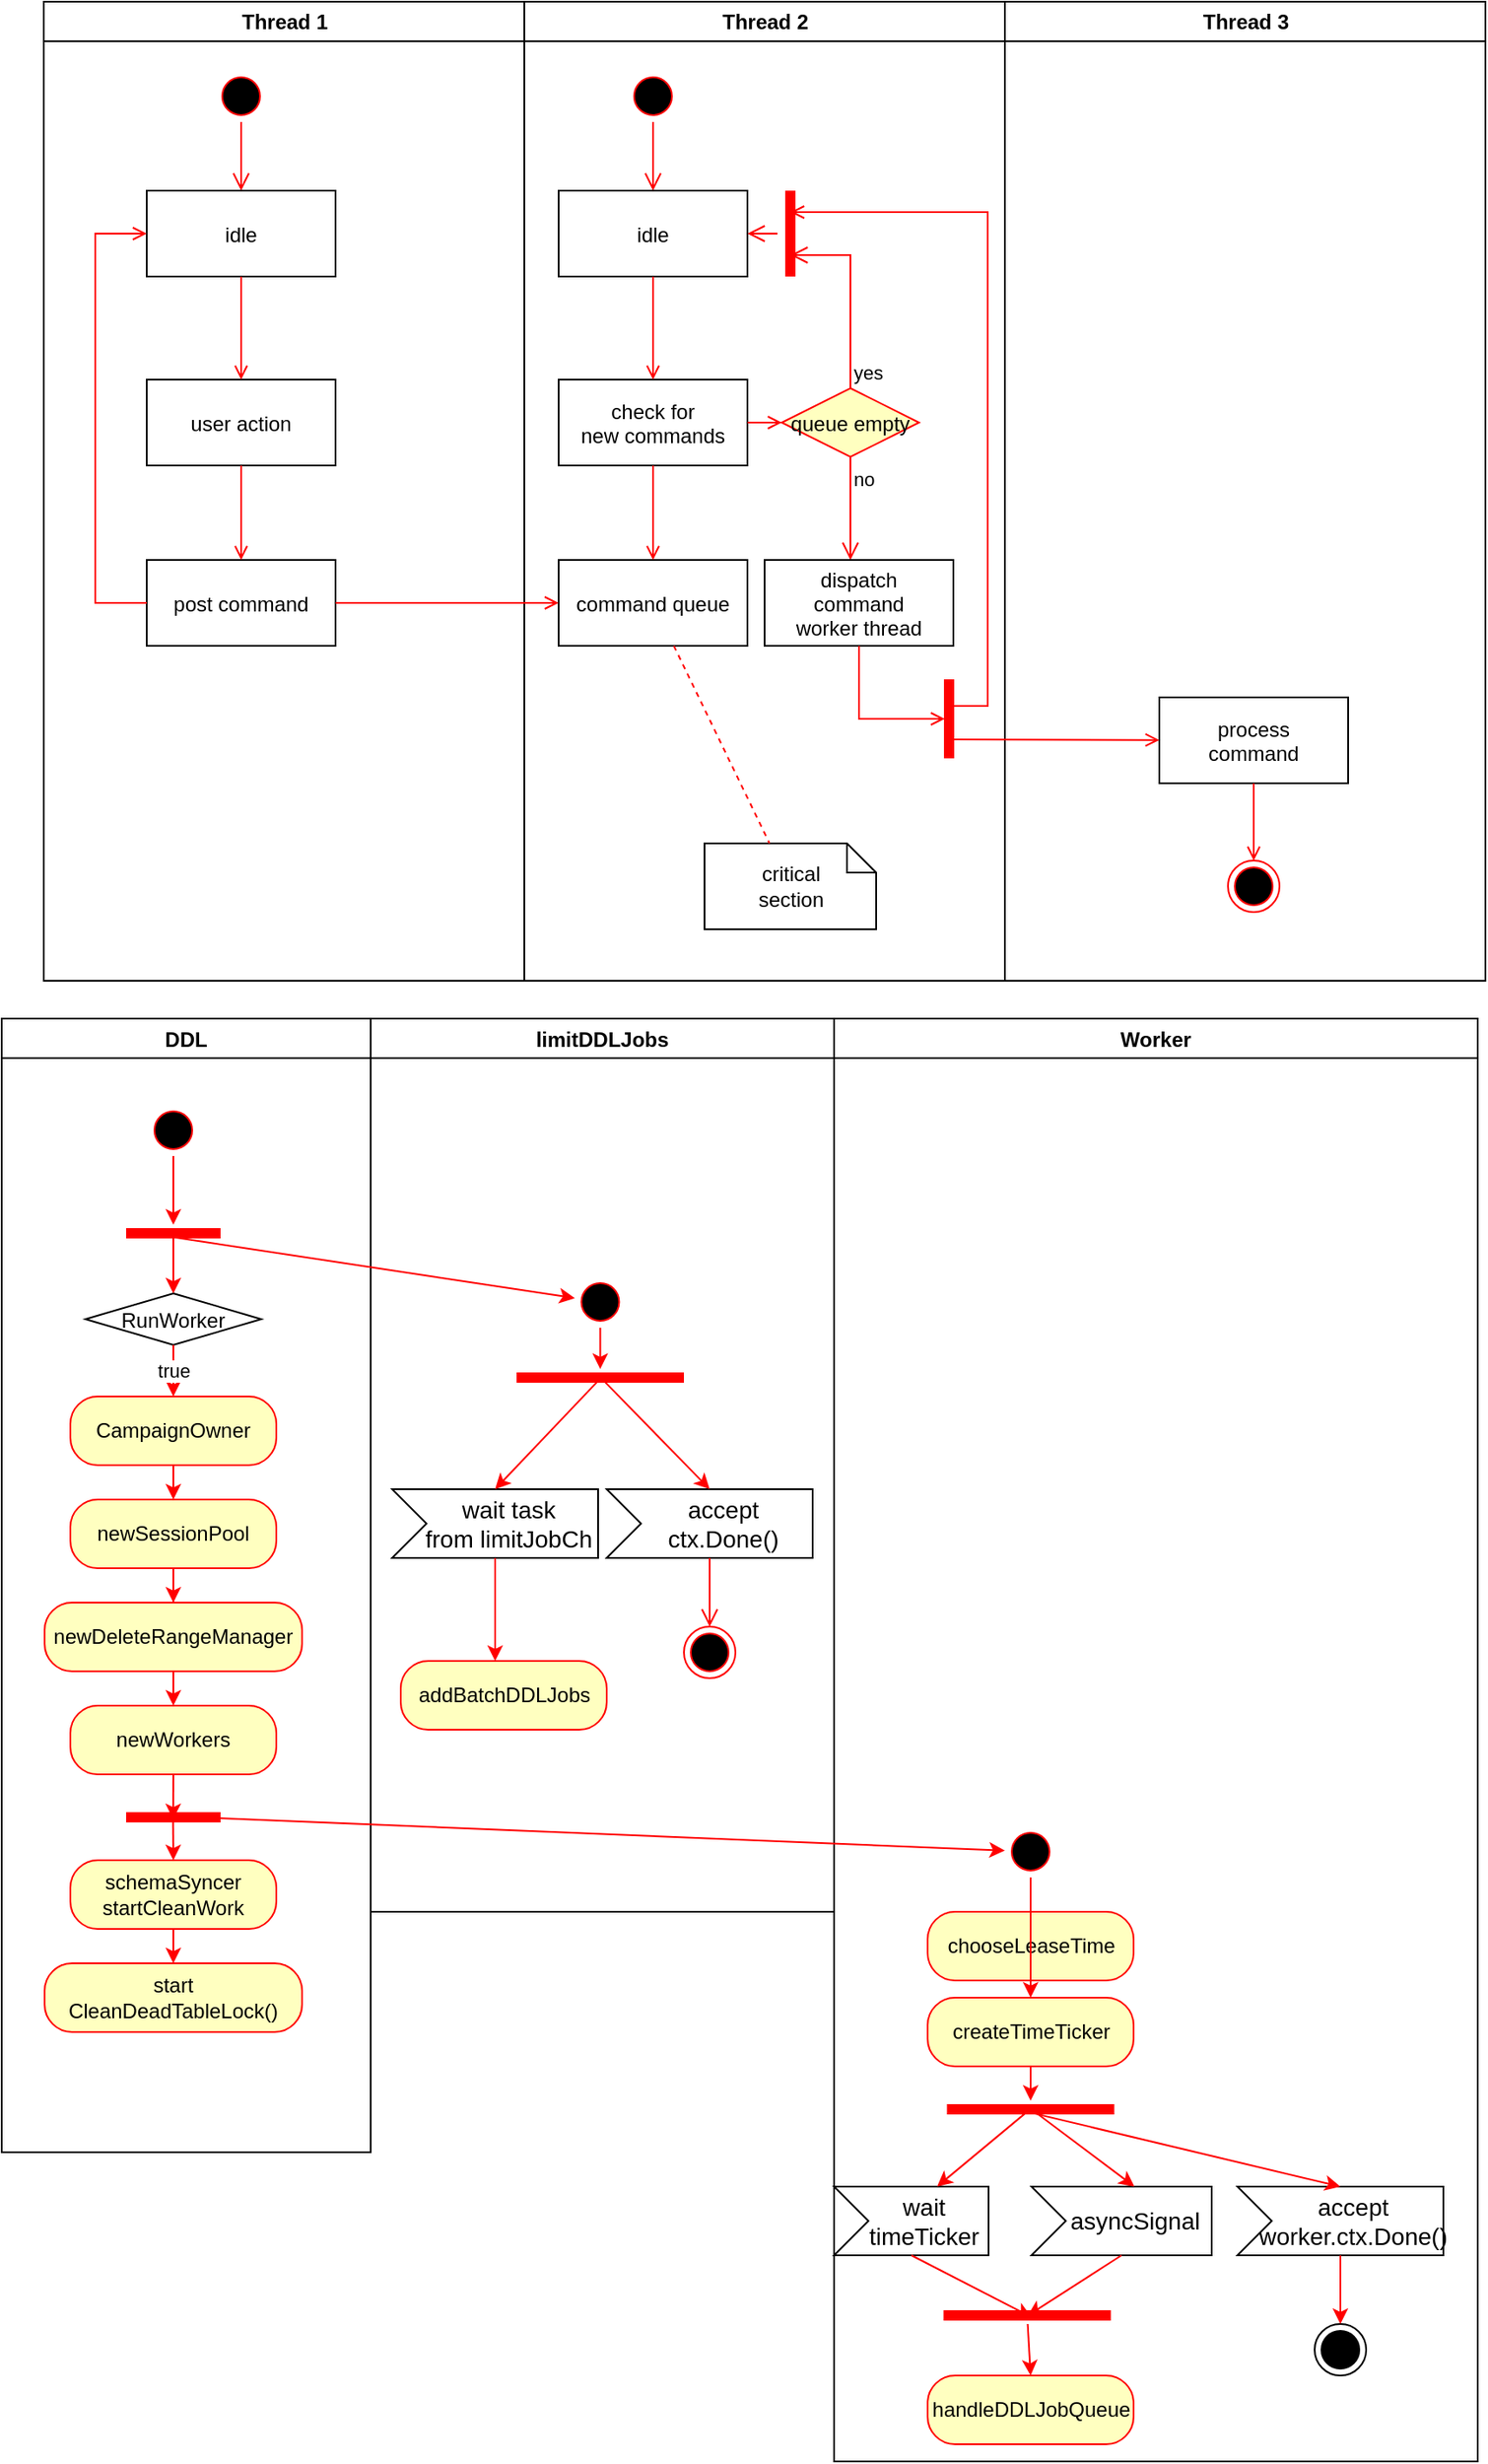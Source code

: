 <mxfile version="14.1.2" type="github">
  <diagram name="Page-1" id="e7e014a7-5840-1c2e-5031-d8a46d1fe8dd">
    <mxGraphModel dx="1061" dy="669" grid="1" gridSize="10" guides="1" tooltips="1" connect="1" arrows="1" fold="1" page="1" pageScale="1" pageWidth="1169" pageHeight="826" background="#ffffff" math="0" shadow="0">
      <root>
        <mxCell id="0" />
        <mxCell id="1" parent="0" />
        <mxCell id="2" value="Thread 1" style="swimlane;whiteSpace=wrap" parent="1" vertex="1">
          <mxGeometry x="164.5" y="128" width="280" height="570" as="geometry" />
        </mxCell>
        <mxCell id="5" value="" style="ellipse;shape=startState;fillColor=#000000;strokeColor=#ff0000;" parent="2" vertex="1">
          <mxGeometry x="100" y="40" width="30" height="30" as="geometry" />
        </mxCell>
        <mxCell id="6" value="" style="edgeStyle=elbowEdgeStyle;elbow=horizontal;verticalAlign=bottom;endArrow=open;endSize=8;strokeColor=#FF0000;endFill=1;rounded=0" parent="2" source="5" target="7" edge="1">
          <mxGeometry x="100" y="40" as="geometry">
            <mxPoint x="115" y="110" as="targetPoint" />
          </mxGeometry>
        </mxCell>
        <mxCell id="7" value="idle" style="" parent="2" vertex="1">
          <mxGeometry x="60" y="110" width="110" height="50" as="geometry" />
        </mxCell>
        <mxCell id="8" value="user action" style="" parent="2" vertex="1">
          <mxGeometry x="60" y="220" width="110" height="50" as="geometry" />
        </mxCell>
        <mxCell id="9" value="" style="endArrow=open;strokeColor=#FF0000;endFill=1;rounded=0" parent="2" source="7" target="8" edge="1">
          <mxGeometry relative="1" as="geometry" />
        </mxCell>
        <mxCell id="10" value="post command" style="" parent="2" vertex="1">
          <mxGeometry x="60" y="325" width="110" height="50" as="geometry" />
        </mxCell>
        <mxCell id="11" value="" style="endArrow=open;strokeColor=#FF0000;endFill=1;rounded=0" parent="2" source="8" target="10" edge="1">
          <mxGeometry relative="1" as="geometry" />
        </mxCell>
        <mxCell id="12" value="" style="edgeStyle=elbowEdgeStyle;elbow=horizontal;strokeColor=#FF0000;endArrow=open;endFill=1;rounded=0" parent="2" source="10" target="7" edge="1">
          <mxGeometry width="100" height="100" relative="1" as="geometry">
            <mxPoint x="160" y="290" as="sourcePoint" />
            <mxPoint x="260" y="190" as="targetPoint" />
            <Array as="points">
              <mxPoint x="30" y="250" />
            </Array>
          </mxGeometry>
        </mxCell>
        <mxCell id="3" value="Thread 2" style="swimlane;whiteSpace=wrap" parent="1" vertex="1">
          <mxGeometry x="444.5" y="128" width="280" height="570" as="geometry" />
        </mxCell>
        <mxCell id="13" value="" style="ellipse;shape=startState;fillColor=#000000;strokeColor=#ff0000;" parent="3" vertex="1">
          <mxGeometry x="60" y="40" width="30" height="30" as="geometry" />
        </mxCell>
        <mxCell id="14" value="" style="edgeStyle=elbowEdgeStyle;elbow=horizontal;verticalAlign=bottom;endArrow=open;endSize=8;strokeColor=#FF0000;endFill=1;rounded=0" parent="3" source="13" target="15" edge="1">
          <mxGeometry x="40" y="20" as="geometry">
            <mxPoint x="55" y="90" as="targetPoint" />
          </mxGeometry>
        </mxCell>
        <mxCell id="15" value="idle" style="" parent="3" vertex="1">
          <mxGeometry x="20" y="110" width="110" height="50" as="geometry" />
        </mxCell>
        <mxCell id="16" value="check for &#xa;new commands" style="" parent="3" vertex="1">
          <mxGeometry x="20" y="220" width="110" height="50" as="geometry" />
        </mxCell>
        <mxCell id="17" value="" style="endArrow=open;strokeColor=#FF0000;endFill=1;rounded=0" parent="3" source="15" target="16" edge="1">
          <mxGeometry relative="1" as="geometry" />
        </mxCell>
        <mxCell id="18" value="command queue" style="" parent="3" vertex="1">
          <mxGeometry x="20" y="325" width="110" height="50" as="geometry" />
        </mxCell>
        <mxCell id="19" value="" style="endArrow=open;strokeColor=#FF0000;endFill=1;rounded=0" parent="3" source="16" target="18" edge="1">
          <mxGeometry relative="1" as="geometry" />
        </mxCell>
        <mxCell id="21" value="queue empty" style="rhombus;fillColor=#ffffc0;strokeColor=#ff0000;" parent="3" vertex="1">
          <mxGeometry x="150" y="225" width="80" height="40" as="geometry" />
        </mxCell>
        <mxCell id="22" value="yes" style="edgeStyle=elbowEdgeStyle;elbow=horizontal;align=left;verticalAlign=bottom;endArrow=open;endSize=8;strokeColor=#FF0000;exitX=0.5;exitY=0;endFill=1;rounded=0;entryX=0.75;entryY=0.5;entryPerimeter=0" parent="3" source="21" target="25" edge="1">
          <mxGeometry x="-1" relative="1" as="geometry">
            <mxPoint x="160" y="150" as="targetPoint" />
            <Array as="points">
              <mxPoint x="190" y="180" />
            </Array>
          </mxGeometry>
        </mxCell>
        <mxCell id="23" value="no" style="edgeStyle=elbowEdgeStyle;elbow=horizontal;align=left;verticalAlign=top;endArrow=open;endSize=8;strokeColor=#FF0000;endFill=1;rounded=0" parent="3" source="21" target="30" edge="1">
          <mxGeometry x="-1" relative="1" as="geometry">
            <mxPoint x="190" y="305" as="targetPoint" />
          </mxGeometry>
        </mxCell>
        <mxCell id="24" value="" style="endArrow=open;strokeColor=#FF0000;endFill=1;rounded=0" parent="3" source="16" target="21" edge="1">
          <mxGeometry relative="1" as="geometry" />
        </mxCell>
        <mxCell id="25" value="" style="shape=line;strokeWidth=6;strokeColor=#ff0000;rotation=90" parent="3" vertex="1">
          <mxGeometry x="130" y="127.5" width="50" height="15" as="geometry" />
        </mxCell>
        <mxCell id="26" value="" style="edgeStyle=elbowEdgeStyle;elbow=horizontal;verticalAlign=bottom;endArrow=open;endSize=8;strokeColor=#FF0000;endFill=1;rounded=0" parent="3" source="25" target="15" edge="1">
          <mxGeometry x="130" y="90" as="geometry">
            <mxPoint x="230" y="140" as="targetPoint" />
          </mxGeometry>
        </mxCell>
        <mxCell id="30" value="dispatch&#xa;command&#xa;worker thread" style="" parent="3" vertex="1">
          <mxGeometry x="140" y="325" width="110" height="50" as="geometry" />
        </mxCell>
        <mxCell id="31" value="critical&#xa;section" style="shape=note;whiteSpace=wrap;size=17" parent="3" vertex="1">
          <mxGeometry x="105" y="490" width="100" height="50" as="geometry" />
        </mxCell>
        <mxCell id="32" value="" style="endArrow=none;strokeColor=#FF0000;endFill=0;rounded=0;dashed=1" parent="3" source="18" target="31" edge="1">
          <mxGeometry relative="1" as="geometry" />
        </mxCell>
        <mxCell id="34" value="" style="whiteSpace=wrap;strokeColor=#FF0000;fillColor=#FF0000" parent="3" vertex="1">
          <mxGeometry x="245" y="395" width="5" height="45" as="geometry" />
        </mxCell>
        <mxCell id="41" value="" style="edgeStyle=elbowEdgeStyle;elbow=horizontal;entryX=0;entryY=0.5;strokeColor=#FF0000;endArrow=open;endFill=1;rounded=0" parent="3" source="30" target="34" edge="1">
          <mxGeometry width="100" height="100" relative="1" as="geometry">
            <mxPoint x="60" y="480" as="sourcePoint" />
            <mxPoint x="160" y="380" as="targetPoint" />
            <Array as="points">
              <mxPoint x="195" y="400" />
            </Array>
          </mxGeometry>
        </mxCell>
        <mxCell id="4" value="Thread 3" style="swimlane;whiteSpace=wrap" parent="1" vertex="1">
          <mxGeometry x="724.5" y="128" width="280" height="570" as="geometry" />
        </mxCell>
        <mxCell id="33" value="process&#xa;command" style="" parent="4" vertex="1">
          <mxGeometry x="90" y="405" width="110" height="50" as="geometry" />
        </mxCell>
        <mxCell id="35" value="" style="edgeStyle=elbowEdgeStyle;elbow=horizontal;strokeColor=#FF0000;endArrow=open;endFill=1;rounded=0;entryX=0.25;entryY=0.5;entryPerimeter=0" parent="4" target="25" edge="1">
          <mxGeometry width="100" height="100" relative="1" as="geometry">
            <mxPoint x="-30" y="410" as="sourcePoint" />
            <mxPoint x="-120" y="120" as="targetPoint" />
            <Array as="points">
              <mxPoint x="-10" y="135" />
            </Array>
          </mxGeometry>
        </mxCell>
        <mxCell id="37" value="" style="edgeStyle=none;strokeColor=#FF0000;endArrow=open;endFill=1;rounded=0" parent="4" target="33" edge="1">
          <mxGeometry width="100" height="100" relative="1" as="geometry">
            <mxPoint x="-30" y="429.5" as="sourcePoint" />
            <mxPoint x="90" y="429.5" as="targetPoint" />
          </mxGeometry>
        </mxCell>
        <mxCell id="38" value="" style="ellipse;shape=endState;fillColor=#000000;strokeColor=#ff0000" parent="4" vertex="1">
          <mxGeometry x="130" y="500" width="30" height="30" as="geometry" />
        </mxCell>
        <mxCell id="39" value="" style="endArrow=open;strokeColor=#FF0000;endFill=1;rounded=0" parent="4" source="33" target="38" edge="1">
          <mxGeometry relative="1" as="geometry" />
        </mxCell>
        <mxCell id="20" value="" style="endArrow=open;strokeColor=#FF0000;endFill=1;rounded=0" parent="1" source="10" target="18" edge="1">
          <mxGeometry relative="1" as="geometry" />
        </mxCell>
        <mxCell id="C7zNG7mBXdTVihx_3gqO-172" value="limitDDLJobs" style="swimlane;" parent="1" vertex="1">
          <mxGeometry x="355" y="720" width="270" height="520" as="geometry" />
        </mxCell>
        <mxCell id="C7zNG7mBXdTVihx_3gqO-182" value="" style="ellipse;html=1;shape=startState;fillColor=#000000;strokeColor=#ff0000;" parent="C7zNG7mBXdTVihx_3gqO-172" vertex="1">
          <mxGeometry x="118.75" y="150" width="30" height="30" as="geometry" />
        </mxCell>
        <mxCell id="C7zNG7mBXdTVihx_3gqO-184" value="" style="shape=line;html=1;strokeWidth=6;strokeColor=#ff0000;" parent="C7zNG7mBXdTVihx_3gqO-172" vertex="1">
          <mxGeometry x="85" y="204" width="97.5" height="10" as="geometry" />
        </mxCell>
        <mxCell id="C7zNG7mBXdTVihx_3gqO-189" value="&lt;div&gt;accept &lt;br&gt;&lt;/div&gt;&lt;div&gt;ctx.Done()&lt;/div&gt;" style="html=1;shape=mxgraph.infographic.ribbonSimple;notch1=20;notch2=0;align=center;verticalAlign=middle;fontSize=14;fontStyle=0;fillColor=#FFFFFF;flipH=0;spacingRight=0;spacingLeft=14;" parent="C7zNG7mBXdTVihx_3gqO-172" vertex="1">
          <mxGeometry x="137.5" y="274" width="120" height="40" as="geometry" />
        </mxCell>
        <mxCell id="C7zNG7mBXdTVihx_3gqO-191" value="" style="ellipse;html=1;shape=endState;fillColor=#000000;strokeColor=#ff0000;" parent="C7zNG7mBXdTVihx_3gqO-172" vertex="1">
          <mxGeometry x="182.5" y="354" width="30" height="30" as="geometry" />
        </mxCell>
        <mxCell id="C7zNG7mBXdTVihx_3gqO-194" value="" style="edgeStyle=orthogonalEdgeStyle;html=1;verticalAlign=bottom;endArrow=open;endSize=8;strokeColor=#ff0000;entryX=0.5;entryY=0;entryDx=0;entryDy=0;" parent="C7zNG7mBXdTVihx_3gqO-172" target="C7zNG7mBXdTVihx_3gqO-191" edge="1">
          <mxGeometry relative="1" as="geometry">
            <mxPoint x="222.5" y="409" as="targetPoint" />
            <mxPoint x="197.5" y="314" as="sourcePoint" />
            <Array as="points">
              <mxPoint x="197.5" y="324" />
              <mxPoint x="197.5" y="324" />
            </Array>
          </mxGeometry>
        </mxCell>
        <mxCell id="C7zNG7mBXdTVihx_3gqO-195" value="&lt;div&gt;wait task &lt;br&gt;&lt;/div&gt;&lt;div&gt;from limitJobCh&lt;/div&gt;" style="html=1;shape=mxgraph.infographic.ribbonSimple;notch1=20;notch2=0;align=center;verticalAlign=middle;fontSize=14;fontStyle=0;fillColor=#FFFFFF;flipH=0;spacingRight=0;spacingLeft=14;" parent="C7zNG7mBXdTVihx_3gqO-172" vertex="1">
          <mxGeometry x="12.5" y="274" width="120" height="40" as="geometry" />
        </mxCell>
        <mxCell id="C7zNG7mBXdTVihx_3gqO-197" value="addBatchDDLJobs" style="rounded=1;whiteSpace=wrap;html=1;arcSize=40;fontColor=#000000;fillColor=#ffffc0;strokeColor=#ff0000;" parent="C7zNG7mBXdTVihx_3gqO-172" vertex="1">
          <mxGeometry x="17.5" y="374" width="120" height="40" as="geometry" />
        </mxCell>
        <mxCell id="C7zNG7mBXdTVihx_3gqO-204" value="" style="edgeStyle=segmentEdgeStyle;endArrow=classic;html=1;exitX=0;exitY=0;exitDx=60;exitDy=40;exitPerimeter=0;strokeColor=#FF0000;" parent="C7zNG7mBXdTVihx_3gqO-172" source="C7zNG7mBXdTVihx_3gqO-195" target="C7zNG7mBXdTVihx_3gqO-197" edge="1">
          <mxGeometry width="50" height="50" relative="1" as="geometry">
            <mxPoint x="142.5" y="214" as="sourcePoint" />
            <mxPoint x="192.5" y="164" as="targetPoint" />
            <Array as="points">
              <mxPoint x="72.5" y="344" />
              <mxPoint x="72.5" y="344" />
            </Array>
          </mxGeometry>
        </mxCell>
        <mxCell id="C7zNG7mBXdTVihx_3gqO-209" value="" style="endArrow=classic;html=1;strokeColor=#FF0000;exitX=0.492;exitY=0.644;exitDx=0;exitDy=0;exitPerimeter=0;entryX=0;entryY=0;entryDx=60;entryDy=0;entryPerimeter=0;" parent="C7zNG7mBXdTVihx_3gqO-172" source="C7zNG7mBXdTVihx_3gqO-184" target="C7zNG7mBXdTVihx_3gqO-195" edge="1">
          <mxGeometry width="50" height="50" relative="1" as="geometry">
            <mxPoint x="45" y="180" as="sourcePoint" />
            <mxPoint x="95" y="130" as="targetPoint" />
          </mxGeometry>
        </mxCell>
        <mxCell id="C7zNG7mBXdTVihx_3gqO-210" value="" style="endArrow=classic;html=1;strokeColor=#FF0000;exitX=0.5;exitY=1;exitDx=0;exitDy=0;" parent="C7zNG7mBXdTVihx_3gqO-172" source="C7zNG7mBXdTVihx_3gqO-182" target="C7zNG7mBXdTVihx_3gqO-184" edge="1">
          <mxGeometry width="50" height="50" relative="1" as="geometry">
            <mxPoint x="45" y="180" as="sourcePoint" />
            <mxPoint x="95" y="130" as="targetPoint" />
          </mxGeometry>
        </mxCell>
        <mxCell id="C7zNG7mBXdTVihx_3gqO-211" value="" style="endArrow=classic;html=1;strokeColor=#FF0000;entryX=0;entryY=0;entryDx=60;entryDy=0;entryPerimeter=0;exitX=0.503;exitY=0.505;exitDx=0;exitDy=0;exitPerimeter=0;" parent="C7zNG7mBXdTVihx_3gqO-172" source="C7zNG7mBXdTVihx_3gqO-184" target="C7zNG7mBXdTVihx_3gqO-189" edge="1">
          <mxGeometry width="50" height="50" relative="1" as="geometry">
            <mxPoint x="145" y="214" as="sourcePoint" />
            <mxPoint x="95" y="130" as="targetPoint" />
          </mxGeometry>
        </mxCell>
        <mxCell id="C7zNG7mBXdTVihx_3gqO-181" value="DDL" style="swimlane;" parent="1" vertex="1">
          <mxGeometry x="140" y="720" width="215" height="660" as="geometry" />
        </mxCell>
        <mxCell id="C7zNG7mBXdTVihx_3gqO-205" value="" style="ellipse;html=1;shape=startState;fillColor=#000000;strokeColor=#ff0000;" parent="C7zNG7mBXdTVihx_3gqO-181" vertex="1">
          <mxGeometry x="85" y="50" width="30" height="30" as="geometry" />
        </mxCell>
        <mxCell id="C7zNG7mBXdTVihx_3gqO-206" value="" style="shape=line;html=1;strokeWidth=6;strokeColor=#ff0000;" parent="C7zNG7mBXdTVihx_3gqO-181" vertex="1">
          <mxGeometry x="72.5" y="120" width="55" height="10" as="geometry" />
        </mxCell>
        <mxCell id="C7zNG7mBXdTVihx_3gqO-208" value="" style="endArrow=classic;html=1;strokeColor=#FF0000;exitX=0.5;exitY=1;exitDx=0;exitDy=0;" parent="C7zNG7mBXdTVihx_3gqO-181" source="C7zNG7mBXdTVihx_3gqO-205" target="C7zNG7mBXdTVihx_3gqO-206" edge="1">
          <mxGeometry width="50" height="50" relative="1" as="geometry">
            <mxPoint x="260" y="180" as="sourcePoint" />
            <mxPoint x="310" y="130" as="targetPoint" />
          </mxGeometry>
        </mxCell>
        <mxCell id="C7zNG7mBXdTVihx_3gqO-214" value="RunWorker" style="rhombus;" parent="C7zNG7mBXdTVihx_3gqO-181" vertex="1">
          <mxGeometry x="48.75" y="160" width="102.5" height="30" as="geometry" />
        </mxCell>
        <mxCell id="6bnDz3Qxxi9Tlb1j_jJj-42" value="newSessionPool" style="rounded=1;whiteSpace=wrap;html=1;arcSize=40;fontColor=#000000;fillColor=#ffffc0;strokeColor=#ff0000;" vertex="1" parent="C7zNG7mBXdTVihx_3gqO-181">
          <mxGeometry x="40" y="280" width="120" height="40" as="geometry" />
        </mxCell>
        <mxCell id="6bnDz3Qxxi9Tlb1j_jJj-43" value="newDeleteRangeManager" style="whiteSpace=wrap;html=1;rounded=1;strokeColor=#ff0000;fillColor=#ffffc0;arcSize=40;" vertex="1" parent="C7zNG7mBXdTVihx_3gqO-181">
          <mxGeometry x="25" y="340" width="150" height="40" as="geometry" />
        </mxCell>
        <mxCell id="6bnDz3Qxxi9Tlb1j_jJj-44" value="" style="edgeStyle=orthogonalEdgeStyle;rounded=0;orthogonalLoop=1;jettySize=auto;html=1;strokeColor=#FF0000;" edge="1" parent="C7zNG7mBXdTVihx_3gqO-181" source="6bnDz3Qxxi9Tlb1j_jJj-42" target="6bnDz3Qxxi9Tlb1j_jJj-43">
          <mxGeometry relative="1" as="geometry" />
        </mxCell>
        <mxCell id="6bnDz3Qxxi9Tlb1j_jJj-45" value="newWorkers" style="rounded=1;whiteSpace=wrap;html=1;arcSize=40;fontColor=#000000;fillColor=#ffffc0;strokeColor=#ff0000;" vertex="1" parent="C7zNG7mBXdTVihx_3gqO-181">
          <mxGeometry x="40" y="400" width="120" height="40" as="geometry" />
        </mxCell>
        <mxCell id="6bnDz3Qxxi9Tlb1j_jJj-47" value="" style="endArrow=classic;html=1;strokeColor=#FF0000;exitX=0.5;exitY=1;exitDx=0;exitDy=0;entryX=0.5;entryY=0;entryDx=0;entryDy=0;" edge="1" parent="C7zNG7mBXdTVihx_3gqO-181" source="6bnDz3Qxxi9Tlb1j_jJj-43" target="6bnDz3Qxxi9Tlb1j_jJj-45">
          <mxGeometry width="50" height="50" relative="1" as="geometry">
            <mxPoint x="270" y="330" as="sourcePoint" />
            <mxPoint x="320" y="280" as="targetPoint" />
          </mxGeometry>
        </mxCell>
        <mxCell id="6bnDz3Qxxi9Tlb1j_jJj-49" value="" style="shape=line;html=1;strokeWidth=6;strokeColor=#ff0000;" vertex="1" parent="C7zNG7mBXdTVihx_3gqO-181">
          <mxGeometry x="72.5" y="460" width="55" height="10" as="geometry" />
        </mxCell>
        <mxCell id="6bnDz3Qxxi9Tlb1j_jJj-50" value="" style="endArrow=classic;html=1;strokeColor=#FF0000;exitX=0.5;exitY=1;exitDx=0;exitDy=0;entryX=0.498;entryY=0.61;entryDx=0;entryDy=0;entryPerimeter=0;" edge="1" parent="C7zNG7mBXdTVihx_3gqO-181" source="6bnDz3Qxxi9Tlb1j_jJj-45" target="6bnDz3Qxxi9Tlb1j_jJj-49">
          <mxGeometry width="50" height="50" relative="1" as="geometry">
            <mxPoint x="370" y="320" as="sourcePoint" />
            <mxPoint x="100" y="430" as="targetPoint" />
          </mxGeometry>
        </mxCell>
        <mxCell id="6bnDz3Qxxi9Tlb1j_jJj-53" value="CampaignOwner" style="rounded=1;whiteSpace=wrap;html=1;arcSize=40;fontColor=#000000;fillColor=#ffffc0;strokeColor=#ff0000;" vertex="1" parent="C7zNG7mBXdTVihx_3gqO-181">
          <mxGeometry x="40" y="220" width="120" height="40" as="geometry" />
        </mxCell>
        <mxCell id="6bnDz3Qxxi9Tlb1j_jJj-55" value="&lt;div&gt;true&lt;/div&gt;" style="endArrow=classic;html=1;strokeColor=#FF0000;exitX=0.5;exitY=1;exitDx=0;exitDy=0;entryX=0.5;entryY=0;entryDx=0;entryDy=0;" edge="1" parent="C7zNG7mBXdTVihx_3gqO-181" source="C7zNG7mBXdTVihx_3gqO-214" target="6bnDz3Qxxi9Tlb1j_jJj-53">
          <mxGeometry width="50" height="50" relative="1" as="geometry">
            <mxPoint x="170" y="330" as="sourcePoint" />
            <mxPoint x="220" y="280" as="targetPoint" />
          </mxGeometry>
        </mxCell>
        <mxCell id="6bnDz3Qxxi9Tlb1j_jJj-56" value="" style="endArrow=classic;html=1;strokeColor=#FF0000;exitX=0.5;exitY=1;exitDx=0;exitDy=0;" edge="1" parent="C7zNG7mBXdTVihx_3gqO-181" source="6bnDz3Qxxi9Tlb1j_jJj-53" target="6bnDz3Qxxi9Tlb1j_jJj-42">
          <mxGeometry width="50" height="50" relative="1" as="geometry">
            <mxPoint x="170" y="360" as="sourcePoint" />
            <mxPoint x="220" y="310" as="targetPoint" />
          </mxGeometry>
        </mxCell>
        <mxCell id="6bnDz3Qxxi9Tlb1j_jJj-78" value="&lt;div&gt;schemaSyncer&lt;/div&gt;&lt;div&gt;startCleanWork&lt;br&gt;&lt;/div&gt;" style="rounded=1;whiteSpace=wrap;html=1;arcSize=40;fontColor=#000000;fillColor=#ffffc0;strokeColor=#ff0000;" vertex="1" parent="C7zNG7mBXdTVihx_3gqO-181">
          <mxGeometry x="40" y="490" width="120" height="40" as="geometry" />
        </mxCell>
        <mxCell id="6bnDz3Qxxi9Tlb1j_jJj-79" value="&lt;div&gt;start&lt;/div&gt;&lt;div&gt;CleanDeadTableLock()&lt;/div&gt;" style="rounded=1;whiteSpace=wrap;html=1;arcSize=40;fontColor=#000000;fillColor=#ffffc0;strokeColor=#ff0000;" vertex="1" parent="C7zNG7mBXdTVihx_3gqO-181">
          <mxGeometry x="25" y="550" width="150" height="40" as="geometry" />
        </mxCell>
        <mxCell id="6bnDz3Qxxi9Tlb1j_jJj-81" value="" style="endArrow=classic;html=1;strokeColor=#FF0000;exitX=0.497;exitY=0.767;exitDx=0;exitDy=0;exitPerimeter=0;entryX=0.5;entryY=0;entryDx=0;entryDy=0;" edge="1" parent="C7zNG7mBXdTVihx_3gqO-181" source="6bnDz3Qxxi9Tlb1j_jJj-49" target="6bnDz3Qxxi9Tlb1j_jJj-78">
          <mxGeometry width="50" height="50" relative="1" as="geometry">
            <mxPoint x="370" y="420" as="sourcePoint" />
            <mxPoint x="420" y="370" as="targetPoint" />
          </mxGeometry>
        </mxCell>
        <mxCell id="6bnDz3Qxxi9Tlb1j_jJj-82" value="" style="endArrow=classic;html=1;strokeColor=#FF0000;exitX=0.5;exitY=1;exitDx=0;exitDy=0;" edge="1" parent="C7zNG7mBXdTVihx_3gqO-181" source="6bnDz3Qxxi9Tlb1j_jJj-78" target="6bnDz3Qxxi9Tlb1j_jJj-79">
          <mxGeometry width="50" height="50" relative="1" as="geometry">
            <mxPoint x="370" y="420" as="sourcePoint" />
            <mxPoint x="420" y="370" as="targetPoint" />
          </mxGeometry>
        </mxCell>
        <mxCell id="C7zNG7mBXdTVihx_3gqO-212" value="" style="endArrow=classic;html=1;strokeColor=#FF0000;exitX=0.512;exitY=0.738;exitDx=0;exitDy=0;exitPerimeter=0;" parent="1" source="C7zNG7mBXdTVihx_3gqO-206" target="C7zNG7mBXdTVihx_3gqO-182" edge="1">
          <mxGeometry width="50" height="50" relative="1" as="geometry">
            <mxPoint x="300" y="920" as="sourcePoint" />
            <mxPoint x="350" y="870" as="targetPoint" />
          </mxGeometry>
        </mxCell>
        <mxCell id="C7zNG7mBXdTVihx_3gqO-213" value="" style="endArrow=classic;html=1;strokeColor=#FF0000;entryX=0.5;entryY=0;entryDx=0;entryDy=0;" parent="1" target="C7zNG7mBXdTVihx_3gqO-214" edge="1">
          <mxGeometry width="50" height="50" relative="1" as="geometry">
            <mxPoint x="240" y="845" as="sourcePoint" />
            <mxPoint x="240" y="900" as="targetPoint" />
          </mxGeometry>
        </mxCell>
        <mxCell id="6bnDz3Qxxi9Tlb1j_jJj-46" value="Worker" style="swimlane;" vertex="1" parent="1">
          <mxGeometry x="625" y="720" width="375" height="840" as="geometry" />
        </mxCell>
        <mxCell id="6bnDz3Qxxi9Tlb1j_jJj-51" value="" style="ellipse;html=1;shape=startState;fillColor=#000000;strokeColor=#ff0000;" vertex="1" parent="6bnDz3Qxxi9Tlb1j_jJj-46">
          <mxGeometry x="99.5" y="470" width="30" height="30" as="geometry" />
        </mxCell>
        <mxCell id="6bnDz3Qxxi9Tlb1j_jJj-59" value="" style="shape=line;html=1;strokeWidth=6;strokeColor=#ff0000;" vertex="1" parent="6bnDz3Qxxi9Tlb1j_jJj-46">
          <mxGeometry x="65.75" y="630" width="97.5" height="10" as="geometry" />
        </mxCell>
        <mxCell id="6bnDz3Qxxi9Tlb1j_jJj-60" value="" style="endArrow=classic;html=1;strokeColor=#FF0000;exitX=0.5;exitY=1;exitDx=0;exitDy=0;" edge="1" parent="6bnDz3Qxxi9Tlb1j_jJj-46" source="6bnDz3Qxxi9Tlb1j_jJj-76" target="6bnDz3Qxxi9Tlb1j_jJj-59">
          <mxGeometry width="50" height="50" relative="1" as="geometry">
            <mxPoint x="-85" y="520" as="sourcePoint" />
            <mxPoint x="-35" y="470" as="targetPoint" />
          </mxGeometry>
        </mxCell>
        <mxCell id="6bnDz3Qxxi9Tlb1j_jJj-61" value="&lt;div&gt;wait &lt;br&gt;&lt;/div&gt;&lt;div&gt;timeTicker&lt;/div&gt;" style="html=1;shape=mxgraph.infographic.ribbonSimple;notch1=20;notch2=0;align=center;verticalAlign=middle;fontSize=14;fontStyle=0;fillColor=#FFFFFF;flipH=0;spacingRight=0;spacingLeft=14;" vertex="1" parent="6bnDz3Qxxi9Tlb1j_jJj-46">
          <mxGeometry y="680" width="90" height="40" as="geometry" />
        </mxCell>
        <mxCell id="6bnDz3Qxxi9Tlb1j_jJj-62" value="chooseLeaseTime" style="rounded=1;whiteSpace=wrap;html=1;arcSize=40;fontColor=#000000;fillColor=#ffffc0;strokeColor=#ff0000;" vertex="1" parent="6bnDz3Qxxi9Tlb1j_jJj-46">
          <mxGeometry x="54.5" y="520" width="120" height="40" as="geometry" />
        </mxCell>
        <mxCell id="6bnDz3Qxxi9Tlb1j_jJj-63" value="" style="endArrow=classic;html=1;strokeColor=#FF0000;exitX=0.479;exitY=0.643;exitDx=0;exitDy=0;exitPerimeter=0;entryX=0;entryY=0;entryDx=60;entryDy=0;entryPerimeter=0;" edge="1" parent="6bnDz3Qxxi9Tlb1j_jJj-46" source="6bnDz3Qxxi9Tlb1j_jJj-59" target="6bnDz3Qxxi9Tlb1j_jJj-61">
          <mxGeometry width="50" height="50" relative="1" as="geometry">
            <mxPoint x="-85" y="590" as="sourcePoint" />
            <mxPoint x="-35" y="540" as="targetPoint" />
          </mxGeometry>
        </mxCell>
        <mxCell id="6bnDz3Qxxi9Tlb1j_jJj-64" value="asyncSignal" style="html=1;shape=mxgraph.infographic.ribbonSimple;notch1=20;notch2=0;align=center;verticalAlign=middle;fontSize=14;fontStyle=0;fillColor=#FFFFFF;flipH=0;spacingRight=0;spacingLeft=14;" vertex="1" parent="6bnDz3Qxxi9Tlb1j_jJj-46">
          <mxGeometry x="115" y="680" width="105" height="40" as="geometry" />
        </mxCell>
        <mxCell id="6bnDz3Qxxi9Tlb1j_jJj-65" value="" style="endArrow=classic;html=1;strokeColor=#FF0000;entryX=0;entryY=0;entryDx=60;entryDy=0;entryPerimeter=0;" edge="1" parent="6bnDz3Qxxi9Tlb1j_jJj-46" target="6bnDz3Qxxi9Tlb1j_jJj-64">
          <mxGeometry width="50" height="50" relative="1" as="geometry">
            <mxPoint x="115" y="635" as="sourcePoint" />
            <mxPoint x="-35" y="490" as="targetPoint" />
          </mxGeometry>
        </mxCell>
        <mxCell id="6bnDz3Qxxi9Tlb1j_jJj-66" value="&lt;div&gt;accept &lt;br&gt;&lt;/div&gt;&lt;div&gt;worker.ctx.Done()&lt;/div&gt;" style="html=1;shape=mxgraph.infographic.ribbonSimple;notch1=20;notch2=0;align=center;verticalAlign=middle;fontSize=14;fontStyle=0;fillColor=#FFFFFF;flipH=0;spacingRight=0;spacingLeft=14;" vertex="1" parent="6bnDz3Qxxi9Tlb1j_jJj-46">
          <mxGeometry x="235" y="680" width="120" height="40" as="geometry" />
        </mxCell>
        <mxCell id="6bnDz3Qxxi9Tlb1j_jJj-67" value="" style="endArrow=classic;html=1;strokeColor=#FF0000;exitX=0.467;exitY=0.618;exitDx=0;exitDy=0;exitPerimeter=0;entryX=0;entryY=0;entryDx=60;entryDy=0;entryPerimeter=0;" edge="1" parent="6bnDz3Qxxi9Tlb1j_jJj-46" source="6bnDz3Qxxi9Tlb1j_jJj-59" target="6bnDz3Qxxi9Tlb1j_jJj-66">
          <mxGeometry width="50" height="50" relative="1" as="geometry">
            <mxPoint x="-265" y="540" as="sourcePoint" />
            <mxPoint x="-215" y="490" as="targetPoint" />
          </mxGeometry>
        </mxCell>
        <mxCell id="6bnDz3Qxxi9Tlb1j_jJj-68" value="handleDDLJobQueue" style="rounded=1;whiteSpace=wrap;html=1;arcSize=40;fontColor=#000000;fillColor=#ffffc0;strokeColor=#ff0000;" vertex="1" parent="6bnDz3Qxxi9Tlb1j_jJj-46">
          <mxGeometry x="54.5" y="790" width="120" height="40" as="geometry" />
        </mxCell>
        <mxCell id="6bnDz3Qxxi9Tlb1j_jJj-69" value="" style="shape=line;html=1;strokeWidth=6;strokeColor=#ff0000;" vertex="1" parent="6bnDz3Qxxi9Tlb1j_jJj-46">
          <mxGeometry x="63.75" y="750" width="97.5" height="10" as="geometry" />
        </mxCell>
        <mxCell id="6bnDz3Qxxi9Tlb1j_jJj-70" value="" style="endArrow=classic;html=1;strokeColor=#FF0000;exitX=0;exitY=0;exitDx=45;exitDy=40;exitPerimeter=0;" edge="1" parent="6bnDz3Qxxi9Tlb1j_jJj-46" source="6bnDz3Qxxi9Tlb1j_jJj-61">
          <mxGeometry width="50" height="50" relative="1" as="geometry">
            <mxPoint x="-125" y="620" as="sourcePoint" />
            <mxPoint x="115" y="756" as="targetPoint" />
          </mxGeometry>
        </mxCell>
        <mxCell id="6bnDz3Qxxi9Tlb1j_jJj-71" value="" style="endArrow=classic;html=1;strokeColor=#FF0000;exitX=0;exitY=0;exitDx=52.5;exitDy=40;exitPerimeter=0;entryX=0.503;entryY=0.517;entryDx=0;entryDy=0;entryPerimeter=0;" edge="1" parent="6bnDz3Qxxi9Tlb1j_jJj-46" source="6bnDz3Qxxi9Tlb1j_jJj-64" target="6bnDz3Qxxi9Tlb1j_jJj-69">
          <mxGeometry width="50" height="50" relative="1" as="geometry">
            <mxPoint x="-125" y="620" as="sourcePoint" />
            <mxPoint x="-75" y="570" as="targetPoint" />
          </mxGeometry>
        </mxCell>
        <mxCell id="6bnDz3Qxxi9Tlb1j_jJj-72" value="" style="endArrow=classic;html=1;strokeColor=#FF0000;entryX=0.5;entryY=0;entryDx=0;entryDy=0;" edge="1" parent="6bnDz3Qxxi9Tlb1j_jJj-46" source="6bnDz3Qxxi9Tlb1j_jJj-69" target="6bnDz3Qxxi9Tlb1j_jJj-68">
          <mxGeometry width="50" height="50" relative="1" as="geometry">
            <mxPoint x="-125" y="620" as="sourcePoint" />
            <mxPoint x="113" y="780" as="targetPoint" />
          </mxGeometry>
        </mxCell>
        <mxCell id="6bnDz3Qxxi9Tlb1j_jJj-73" value="" style="ellipse;html=1;shape=endState;fillColor=#000000;strokeColor=#000000;" vertex="1" parent="6bnDz3Qxxi9Tlb1j_jJj-46">
          <mxGeometry x="280" y="760" width="30" height="30" as="geometry" />
        </mxCell>
        <mxCell id="6bnDz3Qxxi9Tlb1j_jJj-74" value="" style="endArrow=classic;html=1;strokeColor=#FF0000;exitX=0;exitY=0;exitDx=60;exitDy=40;exitPerimeter=0;entryX=0.5;entryY=0;entryDx=0;entryDy=0;" edge="1" parent="6bnDz3Qxxi9Tlb1j_jJj-46" source="6bnDz3Qxxi9Tlb1j_jJj-66" target="6bnDz3Qxxi9Tlb1j_jJj-73">
          <mxGeometry width="50" height="50" relative="1" as="geometry">
            <mxPoint x="-125" y="620" as="sourcePoint" />
            <mxPoint x="-75" y="570" as="targetPoint" />
          </mxGeometry>
        </mxCell>
        <mxCell id="6bnDz3Qxxi9Tlb1j_jJj-76" value="createTimeTicker" style="rounded=1;whiteSpace=wrap;html=1;arcSize=40;fontColor=#000000;fillColor=#ffffc0;strokeColor=#ff0000;" vertex="1" parent="6bnDz3Qxxi9Tlb1j_jJj-46">
          <mxGeometry x="54.5" y="570" width="120" height="40" as="geometry" />
        </mxCell>
        <mxCell id="6bnDz3Qxxi9Tlb1j_jJj-77" value="" style="endArrow=classic;html=1;strokeColor=#FF0000;exitX=0.5;exitY=1;exitDx=0;exitDy=0;" edge="1" parent="6bnDz3Qxxi9Tlb1j_jJj-46" source="6bnDz3Qxxi9Tlb1j_jJj-51" target="6bnDz3Qxxi9Tlb1j_jJj-76">
          <mxGeometry width="50" height="50" relative="1" as="geometry">
            <mxPoint x="739.5" y="1220" as="sourcePoint" />
            <mxPoint x="739.5" y="1350" as="targetPoint" />
          </mxGeometry>
        </mxCell>
        <mxCell id="6bnDz3Qxxi9Tlb1j_jJj-52" value="" style="endArrow=classic;html=1;strokeColor=#FF0000;exitX=0.75;exitY=0.5;exitDx=0;exitDy=0;exitPerimeter=0;" edge="1" parent="1" source="6bnDz3Qxxi9Tlb1j_jJj-49" target="6bnDz3Qxxi9Tlb1j_jJj-51">
          <mxGeometry width="50" height="50" relative="1" as="geometry">
            <mxPoint x="460" y="1110" as="sourcePoint" />
            <mxPoint x="510" y="1060" as="targetPoint" />
          </mxGeometry>
        </mxCell>
      </root>
    </mxGraphModel>
  </diagram>
</mxfile>
